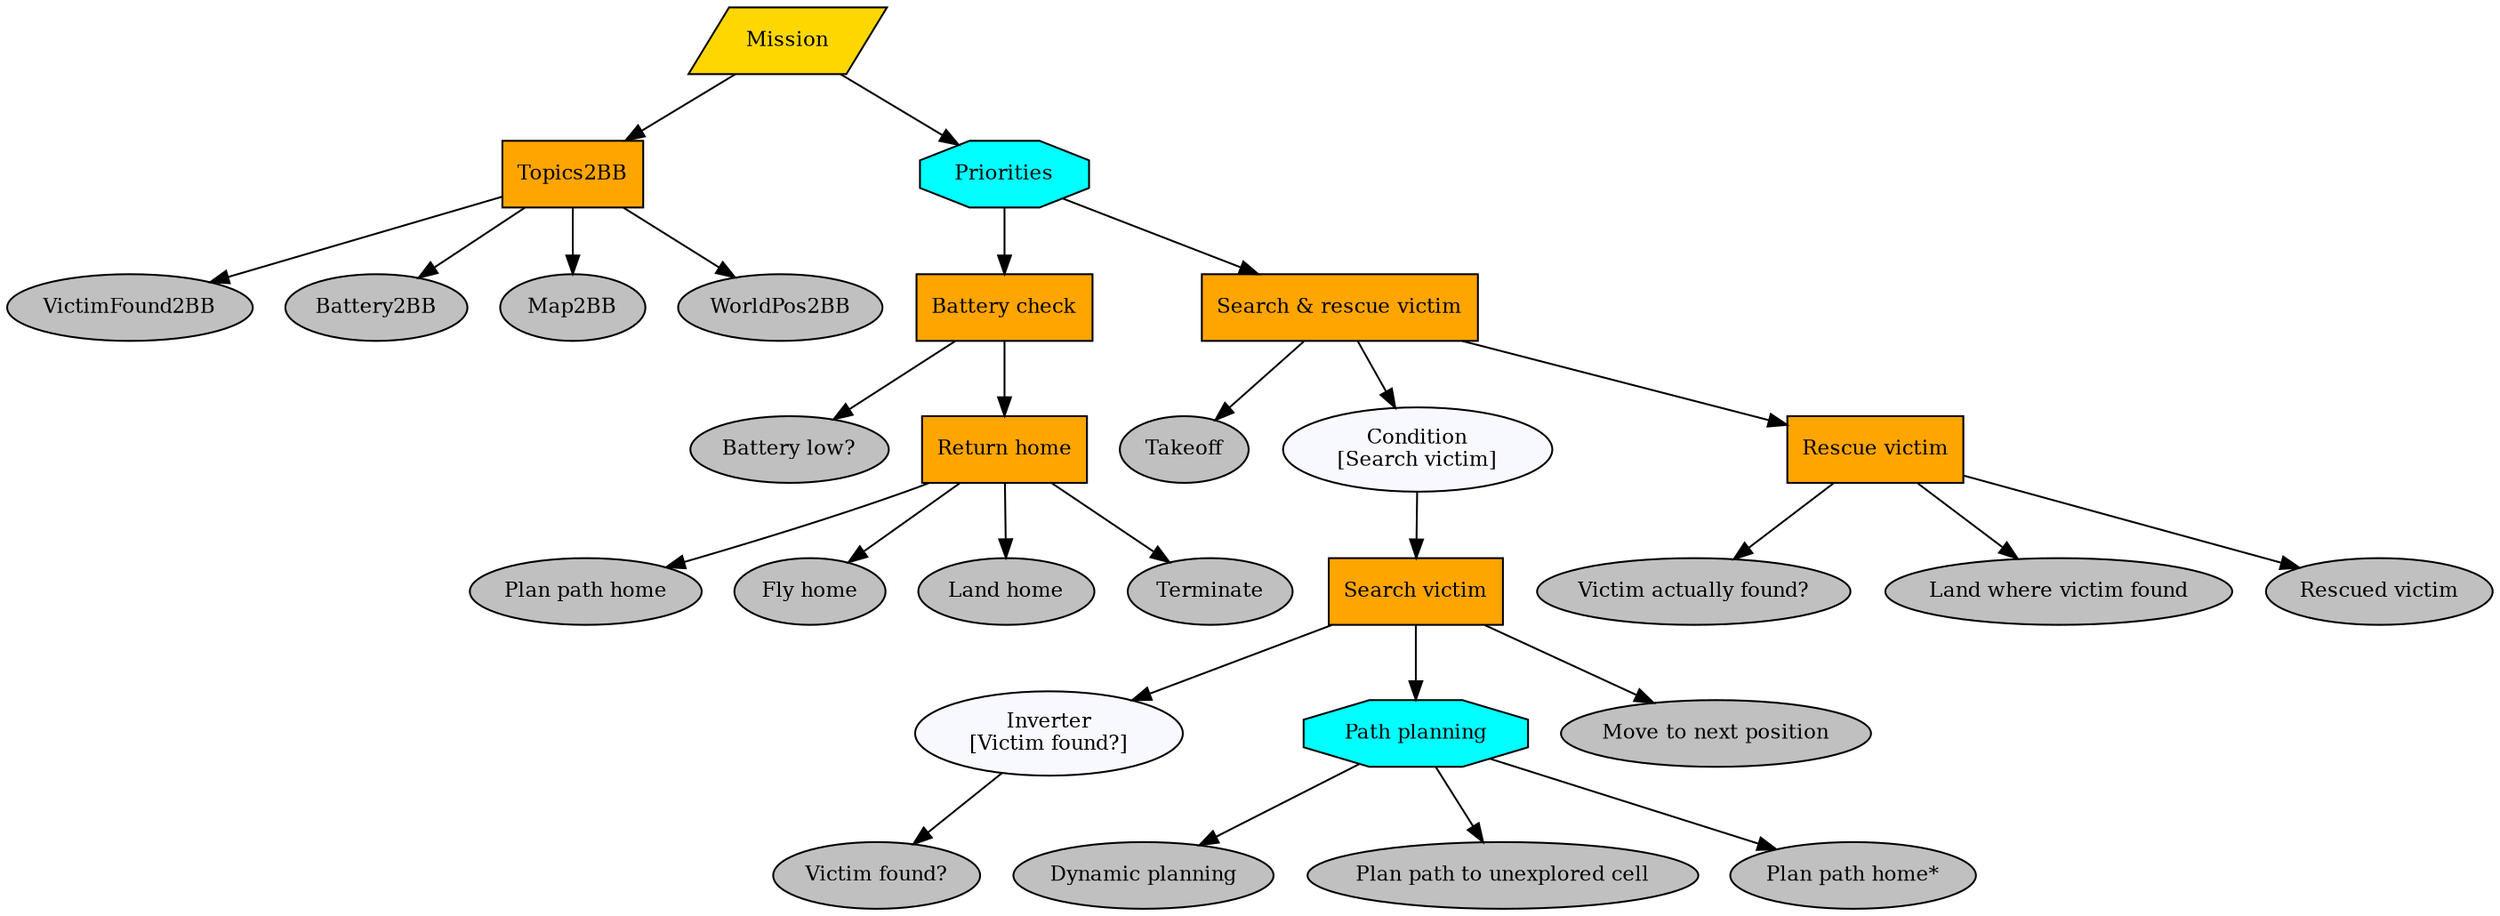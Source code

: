 digraph mission {
graph [fontname="times-roman"];
node [fontname="times-roman"];
edge [fontname="times-roman"];
Mission [fillcolor=gold, fontcolor=black, fontsize=11, shape=parallelogram, style=filled];
Topics2BB [fillcolor=orange, fontcolor=black, fontsize=11, shape=box, style=filled];
Mission -> Topics2BB;
VictimFound2BB [fillcolor=gray, fontcolor=black, fontsize=11, shape=ellipse, style=filled];
Topics2BB -> VictimFound2BB;
Battery2BB [fillcolor=gray, fontcolor=black, fontsize=11, shape=ellipse, style=filled];
Topics2BB -> Battery2BB;
Map2BB [fillcolor=gray, fontcolor=black, fontsize=11, shape=ellipse, style=filled];
Topics2BB -> Map2BB;
WorldPos2BB [fillcolor=gray, fontcolor=black, fontsize=11, shape=ellipse, style=filled];
Topics2BB -> WorldPos2BB;
Priorities [fillcolor=cyan, fontcolor=black, fontsize=11, shape=octagon, style=filled];
Mission -> Priorities;
"Battery check" [fillcolor=orange, fontcolor=black, fontsize=11, shape=box, style=filled];
Priorities -> "Battery check";
"Battery low?" [fillcolor=gray, fontcolor=black, fontsize=11, shape=ellipse, style=filled];
"Battery check" -> "Battery low?";
"Return home" [fillcolor=orange, fontcolor=black, fontsize=11, shape=box, style=filled];
"Battery check" -> "Return home";
"Plan path home" [fillcolor=gray, fontcolor=black, fontsize=11, shape=ellipse, style=filled];
"Return home" -> "Plan path home";
"Fly home" [fillcolor=gray, fontcolor=black, fontsize=11, shape=ellipse, style=filled];
"Return home" -> "Fly home";
"Land home" [fillcolor=gray, fontcolor=black, fontsize=11, shape=ellipse, style=filled];
"Return home" -> "Land home";
Terminate [fillcolor=gray, fontcolor=black, fontsize=11, shape=ellipse, style=filled];
"Return home" -> Terminate;
"Search & rescue victim" [fillcolor=orange, fontcolor=black, fontsize=11, shape=box, style=filled];
Priorities -> "Search & rescue victim";
Takeoff [fillcolor=gray, fontcolor=black, fontsize=11, shape=ellipse, style=filled];
"Search & rescue victim" -> Takeoff;
"Condition\n[Search victim]" [fillcolor=ghostwhite, fontcolor=black, fontsize=11, shape=ellipse, style=filled];
"Search & rescue victim" -> "Condition\n[Search victim]";
"Search victim" [fillcolor=orange, fontcolor=black, fontsize=11, shape=box, style=filled];
"Condition\n[Search victim]" -> "Search victim";
"Inverter\n[Victim found?]" [fillcolor=ghostwhite, fontcolor=black, fontsize=11, shape=ellipse, style=filled];
"Search victim" -> "Inverter\n[Victim found?]";
"Victim found?" [fillcolor=gray, fontcolor=black, fontsize=11, shape=ellipse, style=filled];
"Inverter\n[Victim found?]" -> "Victim found?";
"Path planning" [fillcolor=cyan, fontcolor=black, fontsize=11, shape=octagon, style=filled];
"Search victim" -> "Path planning";
"Dynamic planning" [fillcolor=gray, fontcolor=black, fontsize=11, shape=ellipse, style=filled];
"Path planning" -> "Dynamic planning";
"Plan path to unexplored cell" [fillcolor=gray, fontcolor=black, fontsize=11, shape=ellipse, style=filled];
"Path planning" -> "Plan path to unexplored cell";
"Plan path home*" [fillcolor=gray, fontcolor=black, fontsize=11, shape=ellipse, style=filled];
"Path planning" -> "Plan path home*";
"Move to next position" [fillcolor=gray, fontcolor=black, fontsize=11, shape=ellipse, style=filled];
"Search victim" -> "Move to next position";
"Rescue victim" [fillcolor=orange, fontcolor=black, fontsize=11, shape=box, style=filled];
"Search & rescue victim" -> "Rescue victim";
"Victim actually found?" [fillcolor=gray, fontcolor=black, fontsize=11, shape=ellipse, style=filled];
"Rescue victim" -> "Victim actually found?";
"Land where victim found" [fillcolor=gray, fontcolor=black, fontsize=11, shape=ellipse, style=filled];
"Rescue victim" -> "Land where victim found";
"Rescued victim" [fillcolor=gray, fontcolor=black, fontsize=11, shape=ellipse, style=filled];
"Rescue victim" -> "Rescued victim";
}
